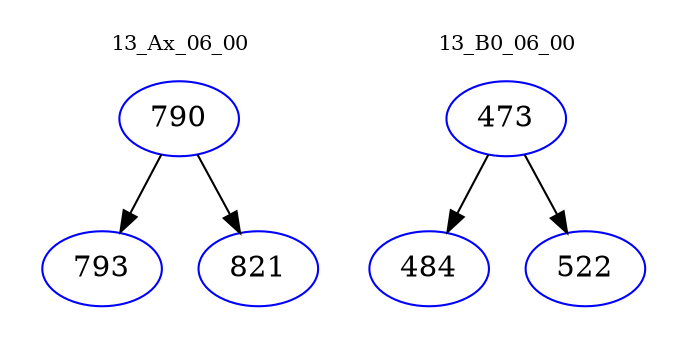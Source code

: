 digraph{
subgraph cluster_0 {
color = white
label = "13_Ax_06_00";
fontsize=10;
T0_790 [label="790", color="blue"]
T0_790 -> T0_793 [color="black"]
T0_793 [label="793", color="blue"]
T0_790 -> T0_821 [color="black"]
T0_821 [label="821", color="blue"]
}
subgraph cluster_1 {
color = white
label = "13_B0_06_00";
fontsize=10;
T1_473 [label="473", color="blue"]
T1_473 -> T1_484 [color="black"]
T1_484 [label="484", color="blue"]
T1_473 -> T1_522 [color="black"]
T1_522 [label="522", color="blue"]
}
}
